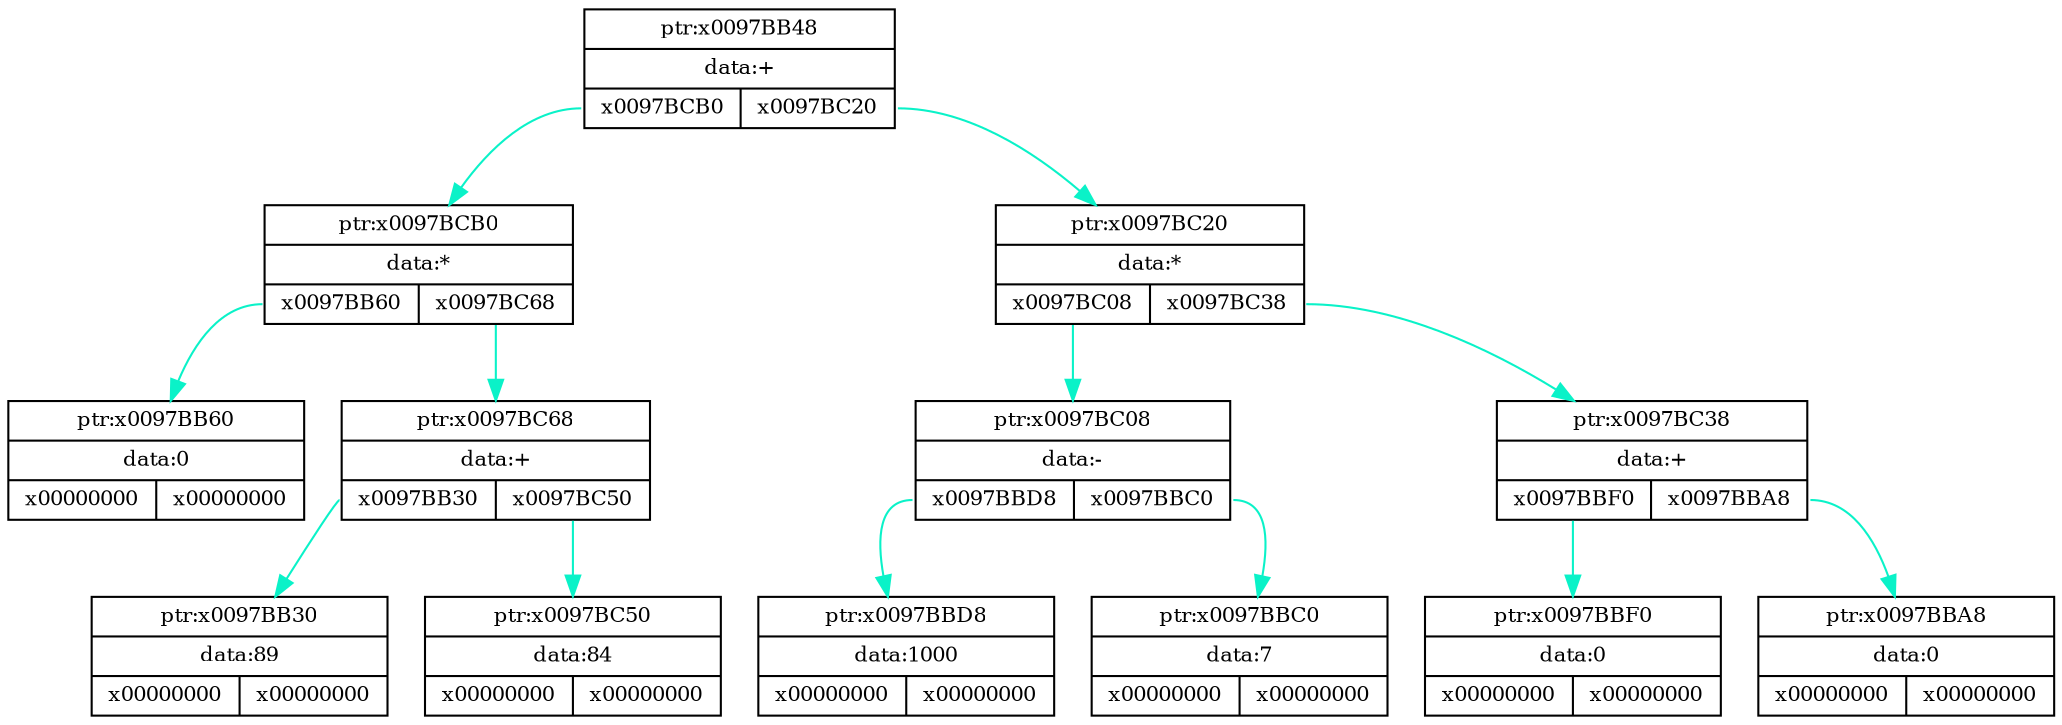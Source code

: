 digraph TREE
{	rankdir = TB
	node[color = "black", fontsize = 10];
	edge[color = "#0AF2C8", fontcolor = "white", fontsize = 5];
	x0097BB48 [shape = record, label = "{ ptr:x0097BB48 | data:+ | { <left0>x0097BCB0 | <right0>x0097BC20 }}"];
	x0097BCB0 [shape = record, label = "{ ptr:x0097BCB0 | data:* | { <left0>x0097BB60 | <right0>x0097BC68 }}"];
	x0097BB60 [shape = record, label = "{ ptr:x0097BB60 | data:0 | { <left0>x00000000 | <right0>x00000000 }}"];
	x0097BC68 [shape = record, label = "{ ptr:x0097BC68 | data:+ | { <left0>x0097BB30 | <right0>x0097BC50 }}"];
	x0097BB30 [shape = record, label = "{ ptr:x0097BB30 | data:89 | { <left0>x00000000 | <right0>x00000000 }}"];
	x0097BC50 [shape = record, label = "{ ptr:x0097BC50 | data:84 | { <left0>x00000000 | <right0>x00000000 }}"];
	x0097BC20 [shape = record, label = "{ ptr:x0097BC20 | data:* | { <left0>x0097BC08 | <right0>x0097BC38 }}"];
	x0097BC08 [shape = record, label = "{ ptr:x0097BC08 | data:- | { <left0>x0097BBD8 | <right0>x0097BBC0 }}"];
	x0097BBD8 [shape = record, label = "{ ptr:x0097BBD8 | data:1000 | { <left0>x00000000 | <right0>x00000000 }}"];
	x0097BBC0 [shape = record, label = "{ ptr:x0097BBC0 | data:7 | { <left0>x00000000 | <right0>x00000000 }}"];
	x0097BC38 [shape = record, label = "{ ptr:x0097BC38 | data:+ | { <left0>x0097BBF0 | <right0>x0097BBA8 }}"];
	x0097BBF0 [shape = record, label = "{ ptr:x0097BBF0 | data:0 | { <left0>x00000000 | <right0>x00000000 }}"];
	x0097BBA8 [shape = record, label = "{ ptr:x0097BBA8 | data:0 | { <left0>x00000000 | <right0>x00000000 }}"];
	x0097BB48:<left0> -> x0097BCB0;
	x0097BB48:<right0> -> x0097BC20;
	x0097BCB0:<left0> -> x0097BB60;
	x0097BCB0:<right0> -> x0097BC68;
	x0097BC68:<left0> -> x0097BB30;
	x0097BC68:<right0> -> x0097BC50;
	x0097BC20:<left0> -> x0097BC08;
	x0097BC20:<right0> -> x0097BC38;
	x0097BC08:<left0> -> x0097BBD8;
	x0097BC08:<right0> -> x0097BBC0;
	x0097BC38:<left0> -> x0097BBF0;
	x0097BC38:<right0> -> x0097BBA8;
	}